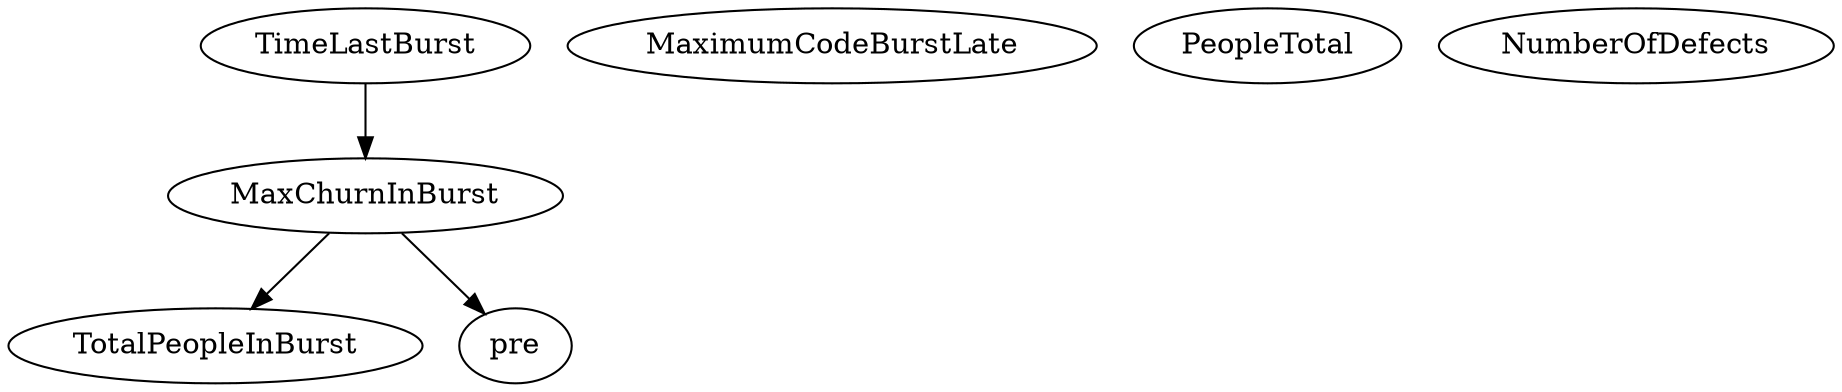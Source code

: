 digraph {
   TimeLastBurst;
   MaximumCodeBurstLate;
   PeopleTotal;
   NumberOfDefects;
   TotalPeopleInBurst;
   pre;
   MaxChurnInBurst;
   TimeLastBurst -> MaxChurnInBurst;
   MaxChurnInBurst -> TotalPeopleInBurst;
   MaxChurnInBurst -> pre;
}
